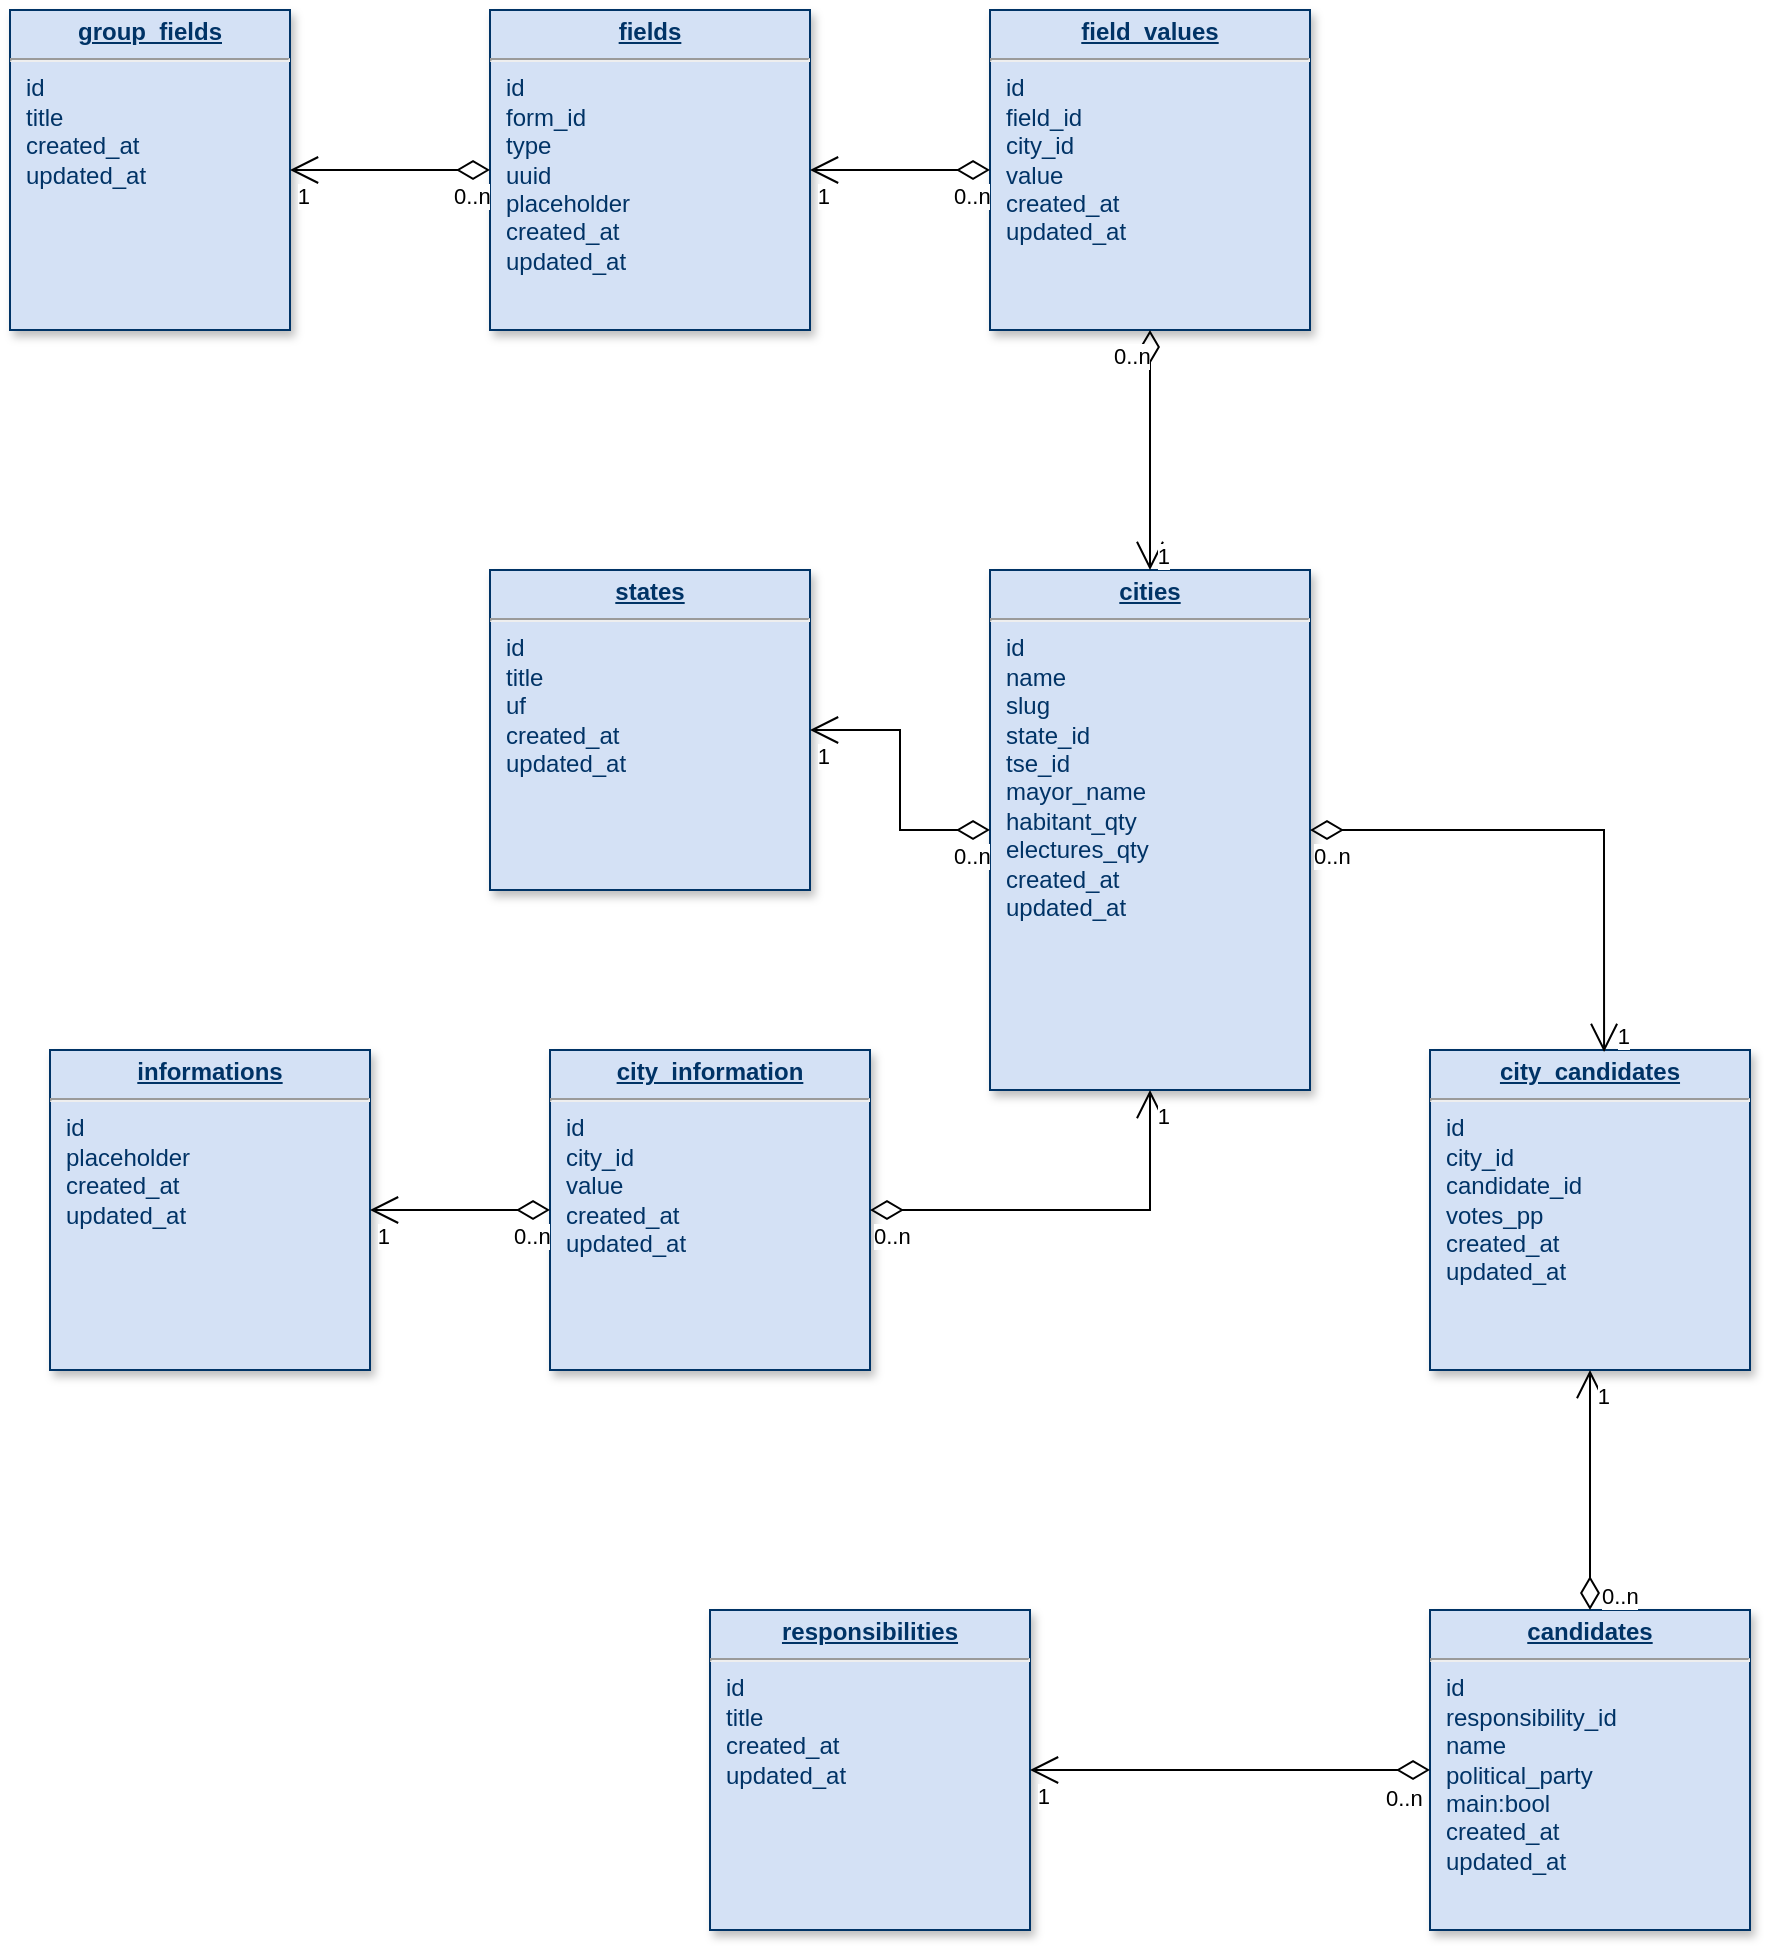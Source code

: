 <mxfile version="19.0.3" type="device"><diagram name="Page-1" id="efa7a0a1-bf9b-a30e-e6df-94a7791c09e9"><mxGraphModel dx="993" dy="769" grid="1" gridSize="10" guides="1" tooltips="1" connect="1" arrows="1" fold="1" page="1" pageScale="1" pageWidth="826" pageHeight="1169" background="none" math="0" shadow="0"><root><mxCell id="0"/><mxCell id="1" parent="0"/><mxCell id="sk2rfzH16914vLTtqLxY-114" value="&lt;p style=&quot;margin: 0px ; margin-top: 4px ; text-align: center ; text-decoration: underline&quot;&gt;&lt;b&gt;group_fields&lt;/b&gt;&lt;/p&gt;&lt;hr&gt;&lt;p style=&quot;margin: 0px ; margin-left: 8px&quot;&gt;id&lt;/p&gt;&lt;p style=&quot;margin: 0px ; margin-left: 8px&quot;&gt;title&lt;/p&gt;&lt;p style=&quot;margin: 0px ; margin-left: 8px&quot;&gt;created_at&lt;/p&gt;&lt;p style=&quot;margin: 0px ; margin-left: 8px&quot;&gt;updated_at&lt;/p&gt;" style="verticalAlign=top;align=left;overflow=fill;fontSize=12;fontFamily=Helvetica;html=1;strokeColor=#003366;shadow=1;fillColor=#D4E1F5;fontColor=#003366" parent="1" vertex="1"><mxGeometry x="30" y="60" width="140" height="160" as="geometry"/></mxCell><mxCell id="sk2rfzH16914vLTtqLxY-115" value="&lt;p style=&quot;margin: 0px ; margin-top: 4px ; text-align: center ; text-decoration: underline&quot;&gt;&lt;b&gt;fields&lt;/b&gt;&lt;/p&gt;&lt;hr&gt;&lt;p style=&quot;margin: 0px ; margin-left: 8px&quot;&gt;id&lt;/p&gt;&lt;p style=&quot;margin: 0px ; margin-left: 8px&quot;&gt;form_id&lt;/p&gt;&lt;p style=&quot;margin: 0px ; margin-left: 8px&quot;&gt;type&lt;/p&gt;&lt;p style=&quot;margin: 0px ; margin-left: 8px&quot;&gt;uuid&lt;/p&gt;&lt;p style=&quot;margin: 0px ; margin-left: 8px&quot;&gt;placeholder&lt;/p&gt;&lt;p style=&quot;margin: 0px 0px 0px 8px&quot;&gt;created_at&lt;/p&gt;&lt;p style=&quot;margin: 0px 0px 0px 8px&quot;&gt;updated_at&lt;/p&gt;" style="verticalAlign=top;align=left;overflow=fill;fontSize=12;fontFamily=Helvetica;html=1;strokeColor=#003366;shadow=1;fillColor=#D4E1F5;fontColor=#003366" parent="1" vertex="1"><mxGeometry x="270" y="60.0" width="160" height="160" as="geometry"/></mxCell><mxCell id="sk2rfzH16914vLTtqLxY-125" value="" style="endArrow=open;html=1;endSize=12;startArrow=diamondThin;startSize=14;startFill=0;edgeStyle=orthogonalEdgeStyle;rounded=0;entryX=1;entryY=0.5;entryDx=0;entryDy=0;exitX=0;exitY=0.5;exitDx=0;exitDy=0;" parent="1" source="sk2rfzH16914vLTtqLxY-115" target="sk2rfzH16914vLTtqLxY-114" edge="1"><mxGeometry relative="1" as="geometry"><mxPoint x="230" y="300" as="sourcePoint"/><mxPoint x="670" y="300" as="targetPoint"/><Array as="points"><mxPoint x="240" y="140"/><mxPoint x="240" y="140"/></Array></mxGeometry></mxCell><mxCell id="sk2rfzH16914vLTtqLxY-126" value="0..n" style="edgeLabel;resizable=0;html=1;align=left;verticalAlign=top;" parent="sk2rfzH16914vLTtqLxY-125" connectable="0" vertex="1"><mxGeometry x="-1" relative="1" as="geometry"><mxPoint x="-20" as="offset"/></mxGeometry></mxCell><mxCell id="sk2rfzH16914vLTtqLxY-127" value="1" style="edgeLabel;resizable=0;html=1;align=right;verticalAlign=top;" parent="sk2rfzH16914vLTtqLxY-125" connectable="0" vertex="1"><mxGeometry x="1" relative="1" as="geometry"><mxPoint x="10" as="offset"/></mxGeometry></mxCell><mxCell id="sk2rfzH16914vLTtqLxY-128" value="&lt;p style=&quot;margin: 0px ; margin-top: 4px ; text-align: center ; text-decoration: underline&quot;&gt;&lt;b&gt;field_values&lt;/b&gt;&lt;/p&gt;&lt;hr&gt;&lt;p style=&quot;margin: 0px ; margin-left: 8px&quot;&gt;id&lt;/p&gt;&lt;p style=&quot;margin: 0px ; margin-left: 8px&quot;&gt;field_id&lt;/p&gt;&lt;p style=&quot;margin: 0px ; margin-left: 8px&quot;&gt;city_id&lt;/p&gt;&lt;p style=&quot;margin: 0px ; margin-left: 8px&quot;&gt;value&lt;/p&gt;&lt;p style=&quot;margin: 0px ; margin-left: 8px&quot;&gt;created_at&lt;/p&gt;&lt;p style=&quot;margin: 0px ; margin-left: 8px&quot;&gt;updated_at&lt;/p&gt;" style="verticalAlign=top;align=left;overflow=fill;fontSize=12;fontFamily=Helvetica;html=1;strokeColor=#003366;shadow=1;fillColor=#D4E1F5;fontColor=#003366" parent="1" vertex="1"><mxGeometry x="520" y="60.0" width="160" height="160" as="geometry"/></mxCell><mxCell id="sk2rfzH16914vLTtqLxY-129" value="&lt;p style=&quot;margin: 0px ; margin-top: 4px ; text-align: center ; text-decoration: underline&quot;&gt;&lt;b&gt;cities&lt;/b&gt;&lt;/p&gt;&lt;hr&gt;&lt;p style=&quot;margin: 0px ; margin-left: 8px&quot;&gt;id&lt;/p&gt;&lt;p style=&quot;margin: 0px ; margin-left: 8px&quot;&gt;name&lt;br&gt;&lt;/p&gt;&lt;p style=&quot;margin: 0px ; margin-left: 8px&quot;&gt;slug&lt;/p&gt;&lt;p style=&quot;margin: 0px ; margin-left: 8px&quot;&gt;state_id&lt;/p&gt;&lt;p style=&quot;margin: 0px ; margin-left: 8px&quot;&gt;tse_id&lt;br&gt;&lt;/p&gt;&lt;p style=&quot;margin: 0px ; margin-left: 8px&quot;&gt;mayor_name&lt;/p&gt;&lt;p style=&quot;margin: 0px ; margin-left: 8px&quot;&gt;habitant_qty&lt;/p&gt;&lt;p style=&quot;margin: 0px ; margin-left: 8px&quot;&gt;electures_qty&lt;/p&gt;&lt;p style=&quot;margin: 0px ; margin-left: 8px&quot;&gt;created_at&lt;/p&gt;&lt;p style=&quot;margin: 0px ; margin-left: 8px&quot;&gt;updated_at&lt;/p&gt;" style="verticalAlign=top;align=left;overflow=fill;fontSize=12;fontFamily=Helvetica;html=1;strokeColor=#003366;shadow=1;fillColor=#D4E1F5;fontColor=#003366" parent="1" vertex="1"><mxGeometry x="520" y="340" width="160" height="260" as="geometry"/></mxCell><mxCell id="sk2rfzH16914vLTtqLxY-130" value="" style="endArrow=open;html=1;endSize=12;startArrow=diamondThin;startSize=14;startFill=0;edgeStyle=orthogonalEdgeStyle;rounded=0;entryX=1;entryY=0.5;entryDx=0;entryDy=0;exitX=0;exitY=0.5;exitDx=0;exitDy=0;" parent="1" source="sk2rfzH16914vLTtqLxY-128" target="sk2rfzH16914vLTtqLxY-115" edge="1"><mxGeometry relative="1" as="geometry"><mxPoint x="650" y="150" as="sourcePoint"/><mxPoint x="550" y="150" as="targetPoint"/></mxGeometry></mxCell><mxCell id="sk2rfzH16914vLTtqLxY-131" value="0..n" style="edgeLabel;resizable=0;html=1;align=left;verticalAlign=top;" parent="sk2rfzH16914vLTtqLxY-130" connectable="0" vertex="1"><mxGeometry x="-1" relative="1" as="geometry"><mxPoint x="-20" as="offset"/></mxGeometry></mxCell><mxCell id="sk2rfzH16914vLTtqLxY-132" value="1" style="edgeLabel;resizable=0;html=1;align=right;verticalAlign=top;" parent="sk2rfzH16914vLTtqLxY-130" connectable="0" vertex="1"><mxGeometry x="1" relative="1" as="geometry"><mxPoint x="10" as="offset"/></mxGeometry></mxCell><mxCell id="sk2rfzH16914vLTtqLxY-133" value="" style="endArrow=open;html=1;endSize=12;startArrow=diamondThin;startSize=14;startFill=0;edgeStyle=orthogonalEdgeStyle;rounded=0;entryX=0.5;entryY=0;entryDx=0;entryDy=0;exitX=0.5;exitY=1;exitDx=0;exitDy=0;" parent="1" source="sk2rfzH16914vLTtqLxY-128" target="sk2rfzH16914vLTtqLxY-129" edge="1"><mxGeometry relative="1" as="geometry"><mxPoint x="690" y="300" as="sourcePoint"/><mxPoint x="590" y="300" as="targetPoint"/></mxGeometry></mxCell><mxCell id="sk2rfzH16914vLTtqLxY-134" value="0..n" style="edgeLabel;resizable=0;html=1;align=left;verticalAlign=top;" parent="sk2rfzH16914vLTtqLxY-133" connectable="0" vertex="1"><mxGeometry x="-1" relative="1" as="geometry"><mxPoint x="-20" as="offset"/></mxGeometry></mxCell><mxCell id="sk2rfzH16914vLTtqLxY-135" value="1" style="edgeLabel;resizable=0;html=1;align=right;verticalAlign=top;" parent="sk2rfzH16914vLTtqLxY-133" connectable="0" vertex="1"><mxGeometry x="1" relative="1" as="geometry"><mxPoint x="10" y="-20" as="offset"/></mxGeometry></mxCell><mxCell id="sk2rfzH16914vLTtqLxY-136" value="&lt;p style=&quot;margin: 0px ; margin-top: 4px ; text-align: center ; text-decoration: underline&quot;&gt;&lt;b&gt;states&lt;/b&gt;&lt;/p&gt;&lt;hr&gt;&lt;p style=&quot;margin: 0px ; margin-left: 8px&quot;&gt;id&lt;/p&gt;&lt;p style=&quot;margin: 0px ; margin-left: 8px&quot;&gt;title&lt;/p&gt;&lt;p style=&quot;margin: 0px ; margin-left: 8px&quot;&gt;uf&lt;/p&gt;&lt;p style=&quot;margin: 0px ; margin-left: 8px&quot;&gt;created_at&lt;/p&gt;&lt;p style=&quot;margin: 0px ; margin-left: 8px&quot;&gt;updated_at&lt;/p&gt;" style="verticalAlign=top;align=left;overflow=fill;fontSize=12;fontFamily=Helvetica;html=1;strokeColor=#003366;shadow=1;fillColor=#D4E1F5;fontColor=#003366" parent="1" vertex="1"><mxGeometry x="270" y="340" width="160" height="160" as="geometry"/></mxCell><mxCell id="sk2rfzH16914vLTtqLxY-137" value="" style="endArrow=open;html=1;endSize=12;startArrow=diamondThin;startSize=14;startFill=0;edgeStyle=orthogonalEdgeStyle;rounded=0;entryX=1;entryY=0.5;entryDx=0;entryDy=0;exitX=0;exitY=0.5;exitDx=0;exitDy=0;" parent="1" source="sk2rfzH16914vLTtqLxY-129" target="sk2rfzH16914vLTtqLxY-136" edge="1"><mxGeometry relative="1" as="geometry"><mxPoint x="690" y="180" as="sourcePoint"/><mxPoint x="590" y="180" as="targetPoint"/></mxGeometry></mxCell><mxCell id="sk2rfzH16914vLTtqLxY-138" value="0..n" style="edgeLabel;resizable=0;html=1;align=left;verticalAlign=top;" parent="sk2rfzH16914vLTtqLxY-137" connectable="0" vertex="1"><mxGeometry x="-1" relative="1" as="geometry"><mxPoint x="-20" as="offset"/></mxGeometry></mxCell><mxCell id="sk2rfzH16914vLTtqLxY-139" value="1" style="edgeLabel;resizable=0;html=1;align=right;verticalAlign=top;" parent="sk2rfzH16914vLTtqLxY-137" connectable="0" vertex="1"><mxGeometry x="1" relative="1" as="geometry"><mxPoint x="10" as="offset"/></mxGeometry></mxCell><mxCell id="sk2rfzH16914vLTtqLxY-140" style="edgeStyle=orthogonalEdgeStyle;rounded=0;orthogonalLoop=1;jettySize=auto;html=1;exitX=0.5;exitY=1;exitDx=0;exitDy=0;" parent="1" source="sk2rfzH16914vLTtqLxY-129" target="sk2rfzH16914vLTtqLxY-129" edge="1"><mxGeometry relative="1" as="geometry"/></mxCell><mxCell id="sk2rfzH16914vLTtqLxY-142" value="&lt;p style=&quot;margin: 0px ; margin-top: 4px ; text-align: center ; text-decoration: underline&quot;&gt;&lt;b&gt;informations&lt;/b&gt;&lt;/p&gt;&lt;hr&gt;&lt;p style=&quot;margin: 0px ; margin-left: 8px&quot;&gt;id&lt;/p&gt;&lt;p style=&quot;margin: 0px ; margin-left: 8px&quot;&gt;placeholder&lt;/p&gt;&lt;p style=&quot;margin: 0px ; margin-left: 8px&quot;&gt;created_at&lt;/p&gt;&lt;p style=&quot;margin: 0px ; margin-left: 8px&quot;&gt;updated_at&lt;/p&gt;" style="verticalAlign=top;align=left;overflow=fill;fontSize=12;fontFamily=Helvetica;html=1;strokeColor=#003366;shadow=1;fillColor=#D4E1F5;fontColor=#003366" parent="1" vertex="1"><mxGeometry x="50" y="580" width="160" height="160" as="geometry"/></mxCell><mxCell id="sk2rfzH16914vLTtqLxY-143" value="&lt;p style=&quot;margin: 0px ; margin-top: 4px ; text-align: center ; text-decoration: underline&quot;&gt;&lt;b&gt;city_information&lt;/b&gt;&lt;/p&gt;&lt;hr&gt;&lt;p style=&quot;margin: 0px ; margin-left: 8px&quot;&gt;id&lt;/p&gt;&lt;p style=&quot;margin: 0px ; margin-left: 8px&quot;&gt;city_id&lt;/p&gt;&lt;p style=&quot;margin: 0px ; margin-left: 8px&quot;&gt;value&lt;/p&gt;&lt;p style=&quot;margin: 0px ; margin-left: 8px&quot;&gt;created_at&lt;/p&gt;&lt;p style=&quot;margin: 0px ; margin-left: 8px&quot;&gt;updated_at&lt;/p&gt;" style="verticalAlign=top;align=left;overflow=fill;fontSize=12;fontFamily=Helvetica;html=1;strokeColor=#003366;shadow=1;fillColor=#D4E1F5;fontColor=#003366" parent="1" vertex="1"><mxGeometry x="300" y="580" width="160" height="160" as="geometry"/></mxCell><mxCell id="sk2rfzH16914vLTtqLxY-144" value="" style="endArrow=open;html=1;endSize=12;startArrow=diamondThin;startSize=14;startFill=0;edgeStyle=orthogonalEdgeStyle;rounded=0;entryX=1;entryY=0.5;entryDx=0;entryDy=0;exitX=0;exitY=0.5;exitDx=0;exitDy=0;" parent="1" source="sk2rfzH16914vLTtqLxY-143" target="sk2rfzH16914vLTtqLxY-142" edge="1"><mxGeometry relative="1" as="geometry"><mxPoint x="260" y="610" as="sourcePoint"/><mxPoint x="600" y="540" as="targetPoint"/></mxGeometry></mxCell><mxCell id="sk2rfzH16914vLTtqLxY-145" value="0..n" style="edgeLabel;resizable=0;html=1;align=left;verticalAlign=top;" parent="sk2rfzH16914vLTtqLxY-144" connectable="0" vertex="1"><mxGeometry x="-1" relative="1" as="geometry"><mxPoint x="-20" as="offset"/></mxGeometry></mxCell><mxCell id="sk2rfzH16914vLTtqLxY-146" value="1" style="edgeLabel;resizable=0;html=1;align=right;verticalAlign=top;" parent="sk2rfzH16914vLTtqLxY-144" connectable="0" vertex="1"><mxGeometry x="1" relative="1" as="geometry"><mxPoint x="10" as="offset"/></mxGeometry></mxCell><mxCell id="sk2rfzH16914vLTtqLxY-150" value="" style="endArrow=open;html=1;endSize=12;startArrow=diamondThin;startSize=14;startFill=0;edgeStyle=orthogonalEdgeStyle;rounded=0;entryX=0.5;entryY=1;entryDx=0;entryDy=0;exitX=1;exitY=0.5;exitDx=0;exitDy=0;" parent="1" source="sk2rfzH16914vLTtqLxY-143" target="sk2rfzH16914vLTtqLxY-129" edge="1"><mxGeometry relative="1" as="geometry"><mxPoint x="690" y="580" as="sourcePoint"/><mxPoint x="540" y="660" as="targetPoint"/><Array as="points"><mxPoint x="600" y="660"/></Array></mxGeometry></mxCell><mxCell id="sk2rfzH16914vLTtqLxY-151" value="0..n" style="edgeLabel;resizable=0;html=1;align=left;verticalAlign=top;" parent="sk2rfzH16914vLTtqLxY-150" connectable="0" vertex="1"><mxGeometry x="-1" relative="1" as="geometry"><mxPoint as="offset"/></mxGeometry></mxCell><mxCell id="sk2rfzH16914vLTtqLxY-152" value="1" style="edgeLabel;resizable=0;html=1;align=right;verticalAlign=top;" parent="sk2rfzH16914vLTtqLxY-150" connectable="0" vertex="1"><mxGeometry x="1" relative="1" as="geometry"><mxPoint x="10" as="offset"/></mxGeometry></mxCell><mxCell id="kQAItzOOR6aFdxu1sn2v-1" value="&lt;p style=&quot;margin: 0px ; margin-top: 4px ; text-align: center ; text-decoration: underline&quot;&gt;&lt;b&gt;candidates&lt;/b&gt;&lt;/p&gt;&lt;hr&gt;&lt;p style=&quot;margin: 0px ; margin-left: 8px&quot;&gt;id&lt;/p&gt;&lt;p style=&quot;margin: 0px ; margin-left: 8px&quot;&gt;responsibility_id&lt;br&gt;&lt;/p&gt;&lt;p style=&quot;margin: 0px ; margin-left: 8px&quot;&gt;name&lt;/p&gt;&lt;p style=&quot;margin: 0px ; margin-left: 8px&quot;&gt;political_party&lt;/p&gt;&lt;p style=&quot;margin: 0px ; margin-left: 8px&quot;&gt;main:bool&lt;/p&gt;&lt;p style=&quot;margin: 0px ; margin-left: 8px&quot;&gt;created_at&lt;/p&gt;&lt;p style=&quot;margin: 0px ; margin-left: 8px&quot;&gt;updated_at&lt;/p&gt;" style="verticalAlign=top;align=left;overflow=fill;fontSize=12;fontFamily=Helvetica;html=1;strokeColor=#003366;shadow=1;fillColor=#D4E1F5;fontColor=#003366" parent="1" vertex="1"><mxGeometry x="740" y="860" width="160" height="160" as="geometry"/></mxCell><mxCell id="kQAItzOOR6aFdxu1sn2v-2" value="&lt;p style=&quot;margin: 4px 0px 0px; text-align: center;&quot;&gt;&lt;b&gt;&lt;u&gt;responsibilities&lt;/u&gt;&lt;/b&gt;&lt;br&gt;&lt;/p&gt;&lt;hr&gt;&lt;p style=&quot;margin: 0px ; margin-left: 8px&quot;&gt;id&lt;/p&gt;&lt;p style=&quot;margin: 0px ; margin-left: 8px&quot;&gt;title&lt;/p&gt;&lt;p style=&quot;margin: 0px ; margin-left: 8px&quot;&gt;created_at&lt;/p&gt;&lt;p style=&quot;margin: 0px ; margin-left: 8px&quot;&gt;updated_at&lt;/p&gt;" style="verticalAlign=top;align=left;overflow=fill;fontSize=12;fontFamily=Helvetica;html=1;strokeColor=#003366;shadow=1;fillColor=#D4E1F5;fontColor=#003366" parent="1" vertex="1"><mxGeometry x="380" y="860" width="160" height="160" as="geometry"/></mxCell><mxCell id="kQAItzOOR6aFdxu1sn2v-3" value="" style="endArrow=open;html=1;endSize=12;startArrow=diamondThin;startSize=14;startFill=0;edgeStyle=orthogonalEdgeStyle;rounded=0;entryX=1;entryY=0.5;entryDx=0;entryDy=0;exitX=0;exitY=0.5;exitDx=0;exitDy=0;" parent="1" source="kQAItzOOR6aFdxu1sn2v-1" target="kQAItzOOR6aFdxu1sn2v-2" edge="1"><mxGeometry relative="1" as="geometry"><mxPoint x="500" y="840" as="sourcePoint"/><mxPoint x="400" y="670" as="targetPoint"/></mxGeometry></mxCell><mxCell id="kQAItzOOR6aFdxu1sn2v-4" value="0..n" style="edgeLabel;resizable=0;html=1;align=left;verticalAlign=top;" parent="kQAItzOOR6aFdxu1sn2v-3" connectable="0" vertex="1"><mxGeometry x="-1" relative="1" as="geometry"><mxPoint x="-24" y="1" as="offset"/></mxGeometry></mxCell><mxCell id="kQAItzOOR6aFdxu1sn2v-5" value="1" style="edgeLabel;resizable=0;html=1;align=right;verticalAlign=top;" parent="kQAItzOOR6aFdxu1sn2v-3" connectable="0" vertex="1"><mxGeometry x="1" relative="1" as="geometry"><mxPoint x="10" as="offset"/></mxGeometry></mxCell><mxCell id="kQAItzOOR6aFdxu1sn2v-7" value="&lt;p style=&quot;margin: 0px ; margin-top: 4px ; text-align: center ; text-decoration: underline&quot;&gt;&lt;b&gt;city_candidates&lt;/b&gt;&lt;/p&gt;&lt;hr&gt;&lt;p style=&quot;margin: 0px ; margin-left: 8px&quot;&gt;id&lt;/p&gt;&lt;p style=&quot;margin: 0px ; margin-left: 8px&quot;&gt;city_id&lt;/p&gt;&lt;p style=&quot;margin: 0px ; margin-left: 8px&quot;&gt;candidate_id&lt;/p&gt;&lt;p style=&quot;margin: 0px ; margin-left: 8px&quot;&gt;votes_pp&lt;/p&gt;&lt;p style=&quot;margin: 0px ; margin-left: 8px&quot;&gt;created_at&lt;/p&gt;&lt;p style=&quot;margin: 0px ; margin-left: 8px&quot;&gt;updated_at&lt;/p&gt;" style="verticalAlign=top;align=left;overflow=fill;fontSize=12;fontFamily=Helvetica;html=1;strokeColor=#003366;shadow=1;fillColor=#D4E1F5;fontColor=#003366" parent="1" vertex="1"><mxGeometry x="740" y="580" width="160" height="160" as="geometry"/></mxCell><mxCell id="kQAItzOOR6aFdxu1sn2v-8" value="" style="endArrow=open;html=1;endSize=12;startArrow=diamondThin;startSize=14;startFill=0;edgeStyle=orthogonalEdgeStyle;rounded=0;entryX=0.5;entryY=1;entryDx=0;entryDy=0;exitX=0.5;exitY=0;exitDx=0;exitDy=0;" parent="1" source="kQAItzOOR6aFdxu1sn2v-1" target="kQAItzOOR6aFdxu1sn2v-7" edge="1"><mxGeometry relative="1" as="geometry"><mxPoint x="630" y="730" as="sourcePoint"/><mxPoint x="530" y="730" as="targetPoint"/></mxGeometry></mxCell><mxCell id="kQAItzOOR6aFdxu1sn2v-9" value="0..n" style="edgeLabel;resizable=0;html=1;align=left;verticalAlign=top;" parent="kQAItzOOR6aFdxu1sn2v-8" connectable="0" vertex="1"><mxGeometry x="-1" relative="1" as="geometry"><mxPoint x="4" y="-20" as="offset"/></mxGeometry></mxCell><mxCell id="kQAItzOOR6aFdxu1sn2v-10" value="1" style="edgeLabel;resizable=0;html=1;align=right;verticalAlign=top;" parent="kQAItzOOR6aFdxu1sn2v-8" connectable="0" vertex="1"><mxGeometry x="1" relative="1" as="geometry"><mxPoint x="10" as="offset"/></mxGeometry></mxCell><mxCell id="kQAItzOOR6aFdxu1sn2v-11" value="" style="endArrow=open;html=1;endSize=12;startArrow=diamondThin;startSize=14;startFill=0;edgeStyle=orthogonalEdgeStyle;rounded=0;exitX=1;exitY=0.5;exitDx=0;exitDy=0;entryX=0.544;entryY=0.006;entryDx=0;entryDy=0;entryPerimeter=0;" parent="1" source="sk2rfzH16914vLTtqLxY-129" target="kQAItzOOR6aFdxu1sn2v-7" edge="1"><mxGeometry relative="1" as="geometry"><mxPoint x="440" y="690" as="sourcePoint"/><mxPoint x="480" y="670" as="targetPoint"/></mxGeometry></mxCell><mxCell id="kQAItzOOR6aFdxu1sn2v-12" value="0..n" style="edgeLabel;resizable=0;html=1;align=left;verticalAlign=top;" parent="kQAItzOOR6aFdxu1sn2v-11" connectable="0" vertex="1"><mxGeometry x="-1" relative="1" as="geometry"><mxPoint as="offset"/></mxGeometry></mxCell><mxCell id="kQAItzOOR6aFdxu1sn2v-13" value="1" style="edgeLabel;resizable=0;html=1;align=right;verticalAlign=top;" parent="kQAItzOOR6aFdxu1sn2v-11" connectable="0" vertex="1"><mxGeometry x="1" relative="1" as="geometry"><mxPoint x="13" y="-21" as="offset"/></mxGeometry></mxCell></root></mxGraphModel></diagram></mxfile>